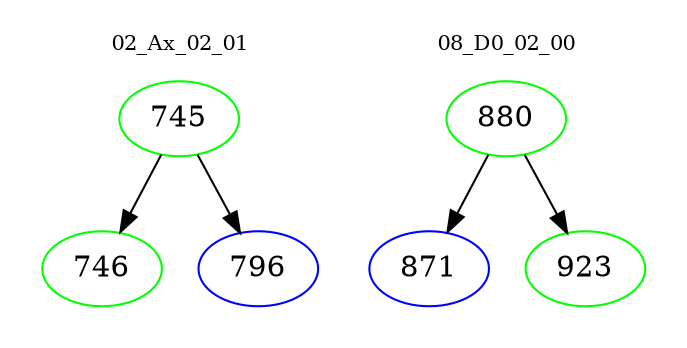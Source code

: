digraph{
subgraph cluster_0 {
color = white
label = "02_Ax_02_01";
fontsize=10;
T0_745 [label="745", color="green"]
T0_745 -> T0_746 [color="black"]
T0_746 [label="746", color="green"]
T0_745 -> T0_796 [color="black"]
T0_796 [label="796", color="blue"]
}
subgraph cluster_1 {
color = white
label = "08_D0_02_00";
fontsize=10;
T1_880 [label="880", color="green"]
T1_880 -> T1_871 [color="black"]
T1_871 [label="871", color="blue"]
T1_880 -> T1_923 [color="black"]
T1_923 [label="923", color="green"]
}
}
